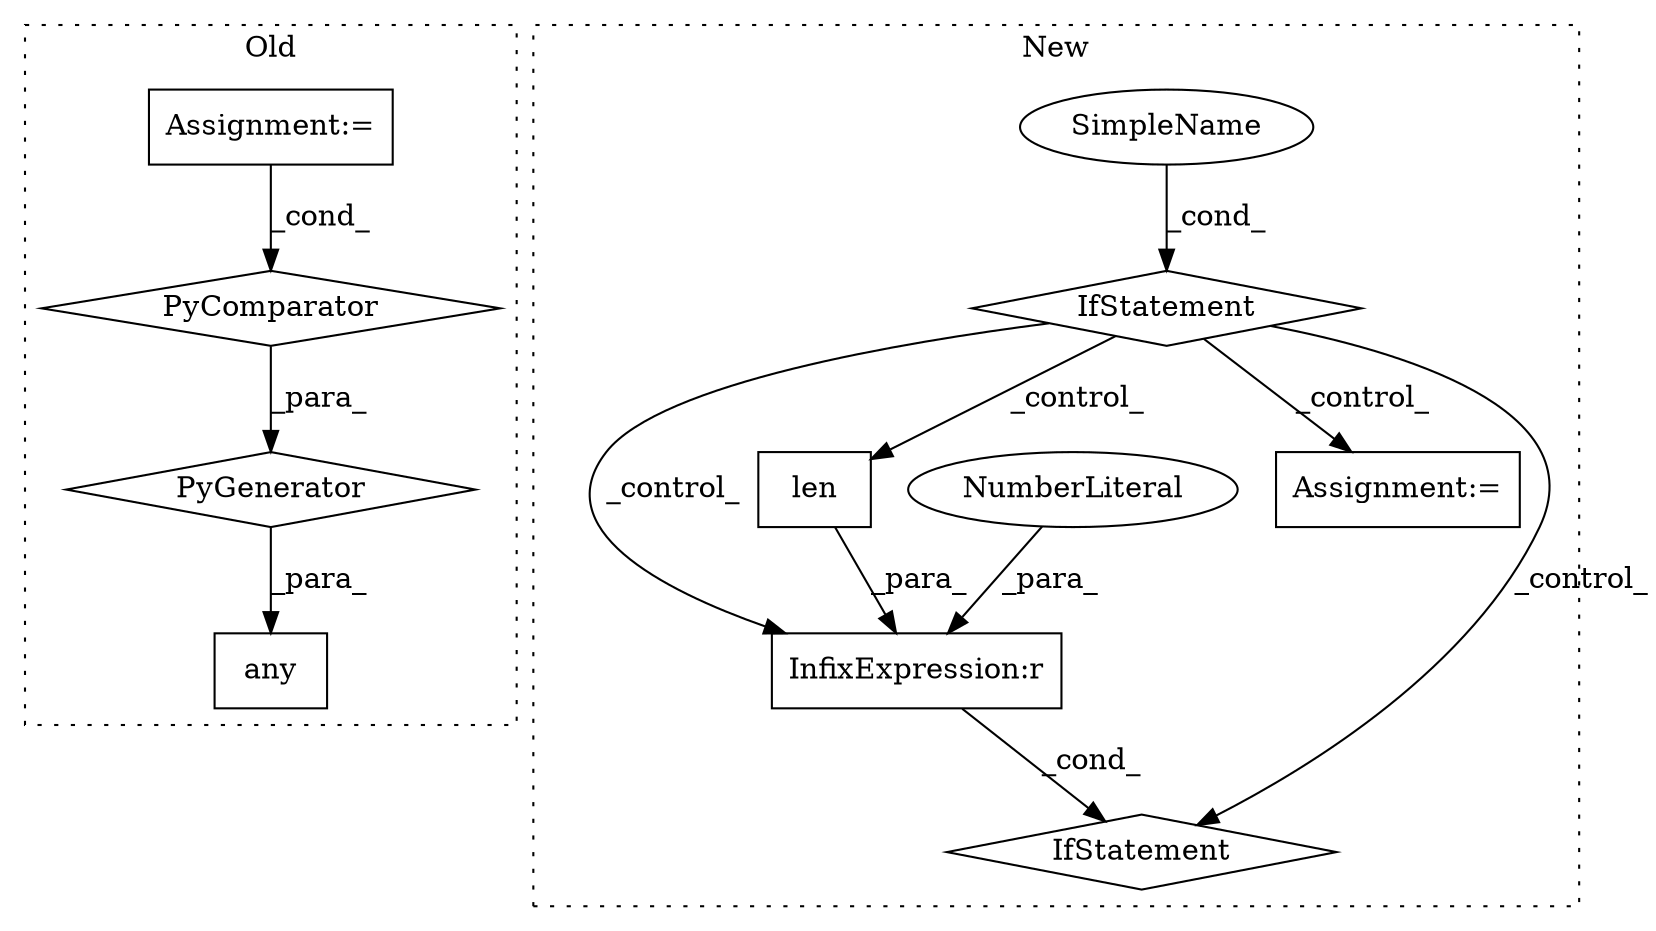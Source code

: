 digraph G {
subgraph cluster0 {
1 [label="any" a="32" s="3605,3746" l="15,-3" shape="box"];
9 [label="PyGenerator" a="107" s="3620" l="126" shape="diamond"];
10 [label="PyComparator" a="113" s="3713" l="27" shape="diamond"];
11 [label="Assignment:=" a="7" s="2875" l="1" shape="box"];
label = "Old";
style="dotted";
}
subgraph cluster1 {
2 [label="len" a="32" s="4250,4265" l="4,1" shape="box"];
3 [label="InfixExpression:r" a="27" s="4266" l="4" shape="box"];
4 [label="NumberLiteral" a="34" s="4270" l="2" shape="ellipse"];
5 [label="IfStatement" a="25" s="2745,2780" l="8,2" shape="diamond"];
6 [label="SimpleName" a="42" s="" l="" shape="ellipse"];
7 [label="IfStatement" a="25" s="4246,4272" l="4,2" shape="diamond"];
8 [label="Assignment:=" a="7" s="3279,3382" l="75,2" shape="box"];
label = "New";
style="dotted";
}
2 -> 3 [label="_para_"];
3 -> 7 [label="_cond_"];
4 -> 3 [label="_para_"];
5 -> 8 [label="_control_"];
5 -> 2 [label="_control_"];
5 -> 7 [label="_control_"];
5 -> 3 [label="_control_"];
6 -> 5 [label="_cond_"];
9 -> 1 [label="_para_"];
10 -> 9 [label="_para_"];
11 -> 10 [label="_cond_"];
}